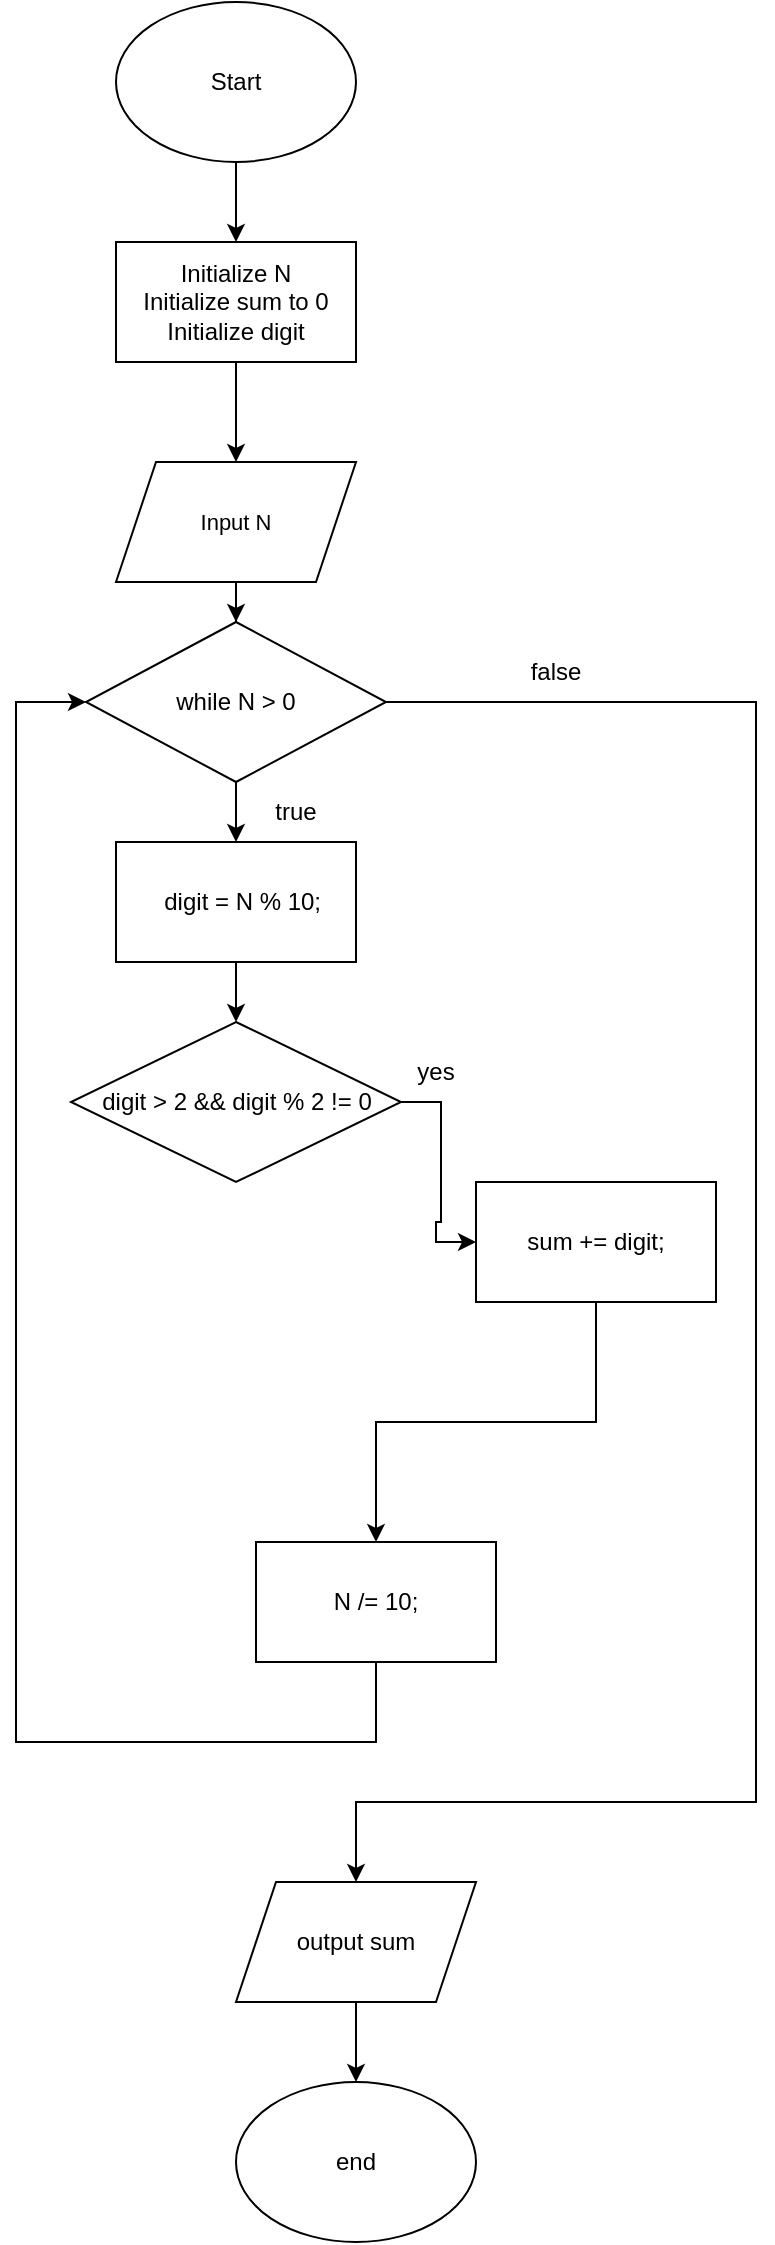 <mxfile version="22.0.4" type="device">
  <diagram id="C8anD-XqKxPfGQLpzSZr" name="Сторінка-1">
    <mxGraphModel dx="1167" dy="650" grid="1" gridSize="10" guides="1" tooltips="1" connect="1" arrows="1" fold="1" page="1" pageScale="1" pageWidth="827" pageHeight="1169" math="0" shadow="0">
      <root>
        <mxCell id="0" />
        <mxCell id="1" parent="0" />
        <mxCell id="5pZri7z7FDz3dqG9HhkD-6" style="edgeStyle=orthogonalEdgeStyle;rounded=0;orthogonalLoop=1;jettySize=auto;html=1;" edge="1" parent="1" source="5pZri7z7FDz3dqG9HhkD-1" target="5pZri7z7FDz3dqG9HhkD-5">
          <mxGeometry relative="1" as="geometry" />
        </mxCell>
        <mxCell id="5pZri7z7FDz3dqG9HhkD-1" value="Start" style="ellipse;whiteSpace=wrap;html=1;" vertex="1" parent="1">
          <mxGeometry x="340" y="20" width="120" height="80" as="geometry" />
        </mxCell>
        <mxCell id="5pZri7z7FDz3dqG9HhkD-9" style="edgeStyle=orthogonalEdgeStyle;rounded=0;orthogonalLoop=1;jettySize=auto;html=1;exitX=0.5;exitY=1;exitDx=0;exitDy=0;" edge="1" parent="1" source="5pZri7z7FDz3dqG9HhkD-2" target="5pZri7z7FDz3dqG9HhkD-8">
          <mxGeometry relative="1" as="geometry" />
        </mxCell>
        <mxCell id="5pZri7z7FDz3dqG9HhkD-2" value="&lt;font style=&quot;font-size: 11px;&quot;&gt;Input N&lt;/font&gt;" style="shape=parallelogram;perimeter=parallelogramPerimeter;whiteSpace=wrap;html=1;fixedSize=1;" vertex="1" parent="1">
          <mxGeometry x="340" y="250" width="120" height="60" as="geometry" />
        </mxCell>
        <mxCell id="5pZri7z7FDz3dqG9HhkD-7" style="edgeStyle=orthogonalEdgeStyle;rounded=0;orthogonalLoop=1;jettySize=auto;html=1;" edge="1" parent="1" source="5pZri7z7FDz3dqG9HhkD-5" target="5pZri7z7FDz3dqG9HhkD-2">
          <mxGeometry relative="1" as="geometry" />
        </mxCell>
        <mxCell id="5pZri7z7FDz3dqG9HhkD-5" value="Initialize N&lt;br&gt;Initialize sum to 0&lt;br&gt;Initialize digit" style="rounded=0;whiteSpace=wrap;html=1;" vertex="1" parent="1">
          <mxGeometry x="340" y="140" width="120" height="60" as="geometry" />
        </mxCell>
        <mxCell id="5pZri7z7FDz3dqG9HhkD-11" style="edgeStyle=orthogonalEdgeStyle;rounded=0;orthogonalLoop=1;jettySize=auto;html=1;" edge="1" parent="1" source="5pZri7z7FDz3dqG9HhkD-8" target="5pZri7z7FDz3dqG9HhkD-10">
          <mxGeometry relative="1" as="geometry" />
        </mxCell>
        <mxCell id="5pZri7z7FDz3dqG9HhkD-24" style="edgeStyle=orthogonalEdgeStyle;rounded=0;orthogonalLoop=1;jettySize=auto;html=1;" edge="1" parent="1" source="5pZri7z7FDz3dqG9HhkD-8" target="5pZri7z7FDz3dqG9HhkD-26">
          <mxGeometry relative="1" as="geometry">
            <mxPoint x="700" y="990" as="targetPoint" />
            <Array as="points">
              <mxPoint x="660" y="370" />
              <mxPoint x="660" y="920" />
              <mxPoint x="460" y="920" />
            </Array>
          </mxGeometry>
        </mxCell>
        <mxCell id="5pZri7z7FDz3dqG9HhkD-8" value="while N &amp;gt; 0" style="rhombus;whiteSpace=wrap;html=1;" vertex="1" parent="1">
          <mxGeometry x="325" y="330" width="150" height="80" as="geometry" />
        </mxCell>
        <mxCell id="5pZri7z7FDz3dqG9HhkD-15" style="edgeStyle=orthogonalEdgeStyle;rounded=0;orthogonalLoop=1;jettySize=auto;html=1;" edge="1" parent="1" source="5pZri7z7FDz3dqG9HhkD-10" target="5pZri7z7FDz3dqG9HhkD-14">
          <mxGeometry relative="1" as="geometry" />
        </mxCell>
        <mxCell id="5pZri7z7FDz3dqG9HhkD-10" value="&amp;nbsp; digit = N % 10;" style="rounded=0;whiteSpace=wrap;html=1;" vertex="1" parent="1">
          <mxGeometry x="340" y="440" width="120" height="60" as="geometry" />
        </mxCell>
        <mxCell id="5pZri7z7FDz3dqG9HhkD-12" value="true" style="text;html=1;strokeColor=none;fillColor=none;align=center;verticalAlign=middle;whiteSpace=wrap;rounded=0;" vertex="1" parent="1">
          <mxGeometry x="400" y="410" width="60" height="30" as="geometry" />
        </mxCell>
        <mxCell id="5pZri7z7FDz3dqG9HhkD-19" style="edgeStyle=orthogonalEdgeStyle;rounded=0;orthogonalLoop=1;jettySize=auto;html=1;" edge="1" parent="1" source="5pZri7z7FDz3dqG9HhkD-14" target="5pZri7z7FDz3dqG9HhkD-16">
          <mxGeometry relative="1" as="geometry" />
        </mxCell>
        <mxCell id="5pZri7z7FDz3dqG9HhkD-14" value="digit &amp;gt; 2 &amp;amp;&amp;amp; digit % 2 != 0" style="rhombus;whiteSpace=wrap;html=1;" vertex="1" parent="1">
          <mxGeometry x="317.5" y="530" width="165" height="80" as="geometry" />
        </mxCell>
        <mxCell id="5pZri7z7FDz3dqG9HhkD-22" style="edgeStyle=orthogonalEdgeStyle;rounded=0;orthogonalLoop=1;jettySize=auto;html=1;" edge="1" parent="1" source="5pZri7z7FDz3dqG9HhkD-16" target="5pZri7z7FDz3dqG9HhkD-21">
          <mxGeometry relative="1" as="geometry" />
        </mxCell>
        <mxCell id="5pZri7z7FDz3dqG9HhkD-16" value="sum += digit;" style="rounded=0;whiteSpace=wrap;html=1;" vertex="1" parent="1">
          <mxGeometry x="520" y="610" width="120" height="60" as="geometry" />
        </mxCell>
        <mxCell id="5pZri7z7FDz3dqG9HhkD-20" value="yes" style="text;html=1;strokeColor=none;fillColor=none;align=center;verticalAlign=middle;whiteSpace=wrap;rounded=0;" vertex="1" parent="1">
          <mxGeometry x="470" y="540" width="60" height="30" as="geometry" />
        </mxCell>
        <mxCell id="5pZri7z7FDz3dqG9HhkD-23" style="edgeStyle=orthogonalEdgeStyle;rounded=0;orthogonalLoop=1;jettySize=auto;html=1;entryX=0;entryY=0.5;entryDx=0;entryDy=0;" edge="1" parent="1" source="5pZri7z7FDz3dqG9HhkD-21" target="5pZri7z7FDz3dqG9HhkD-8">
          <mxGeometry relative="1" as="geometry">
            <mxPoint x="370" y="810" as="sourcePoint" />
            <Array as="points">
              <mxPoint x="470" y="890" />
              <mxPoint x="290" y="890" />
              <mxPoint x="290" y="370" />
            </Array>
          </mxGeometry>
        </mxCell>
        <mxCell id="5pZri7z7FDz3dqG9HhkD-21" value="N /= 10;" style="rounded=0;whiteSpace=wrap;html=1;" vertex="1" parent="1">
          <mxGeometry x="410" y="790" width="120" height="60" as="geometry" />
        </mxCell>
        <mxCell id="5pZri7z7FDz3dqG9HhkD-29" style="edgeStyle=orthogonalEdgeStyle;rounded=0;orthogonalLoop=1;jettySize=auto;html=1;" edge="1" parent="1" source="5pZri7z7FDz3dqG9HhkD-26" target="5pZri7z7FDz3dqG9HhkD-28">
          <mxGeometry relative="1" as="geometry" />
        </mxCell>
        <mxCell id="5pZri7z7FDz3dqG9HhkD-26" value="output sum" style="shape=parallelogram;perimeter=parallelogramPerimeter;whiteSpace=wrap;html=1;fixedSize=1;" vertex="1" parent="1">
          <mxGeometry x="400" y="960" width="120" height="60" as="geometry" />
        </mxCell>
        <mxCell id="5pZri7z7FDz3dqG9HhkD-27" value="false" style="text;html=1;strokeColor=none;fillColor=none;align=center;verticalAlign=middle;whiteSpace=wrap;rounded=0;" vertex="1" parent="1">
          <mxGeometry x="530" y="340" width="60" height="30" as="geometry" />
        </mxCell>
        <mxCell id="5pZri7z7FDz3dqG9HhkD-28" value="end" style="ellipse;whiteSpace=wrap;html=1;" vertex="1" parent="1">
          <mxGeometry x="400" y="1060" width="120" height="80" as="geometry" />
        </mxCell>
      </root>
    </mxGraphModel>
  </diagram>
</mxfile>
